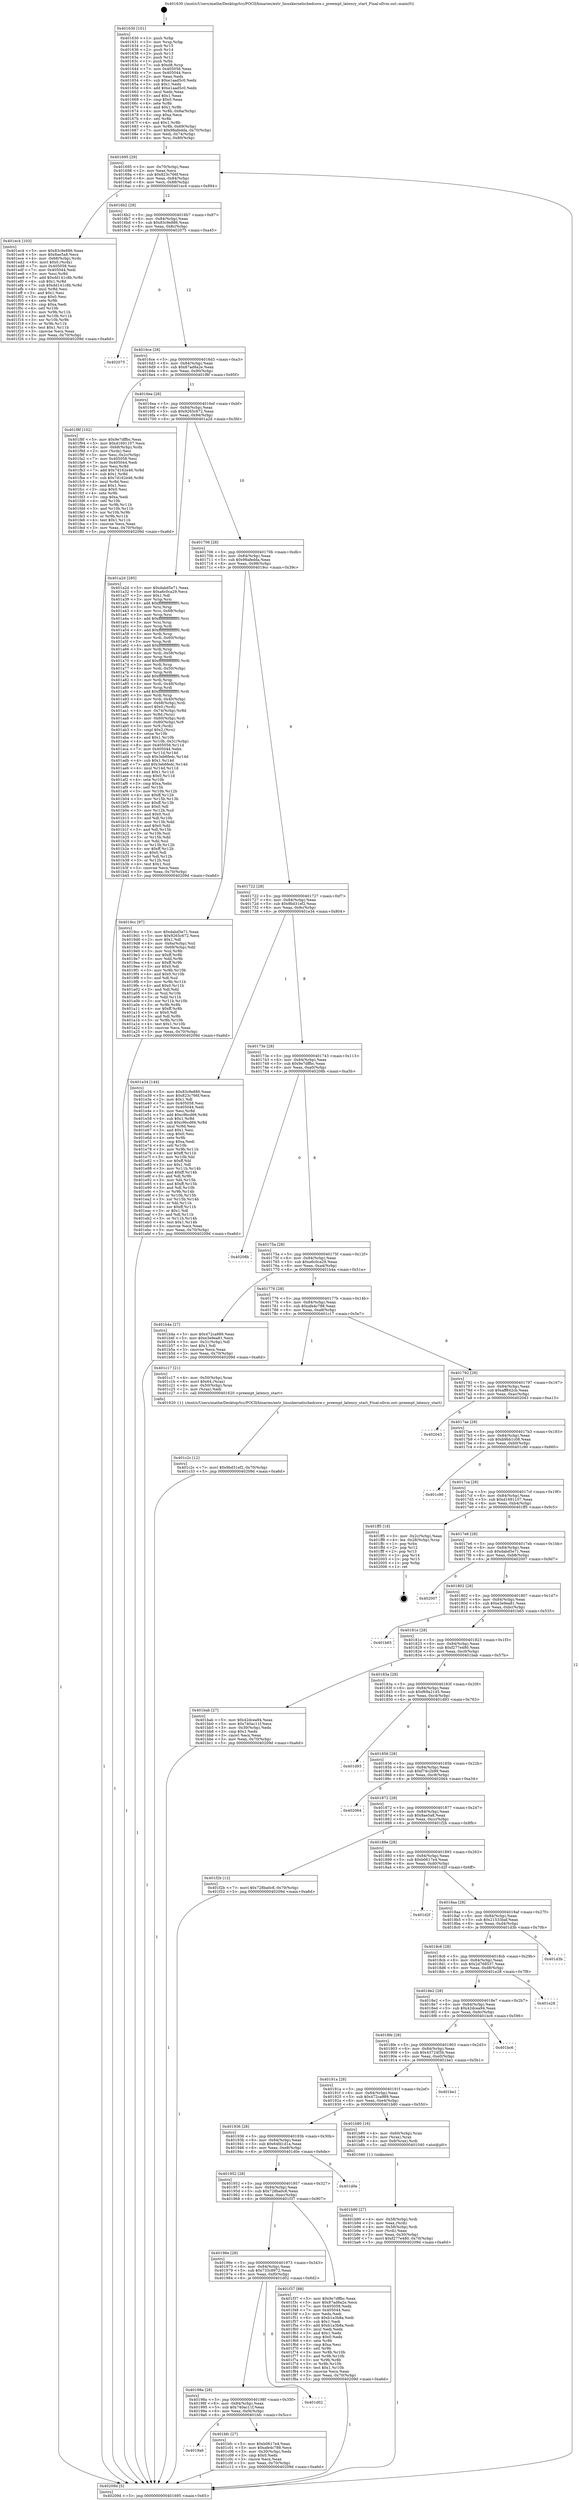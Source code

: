 digraph "0x401630" {
  label = "0x401630 (/mnt/c/Users/mathe/Desktop/tcc/POCII/binaries/extr_linuxkernelschedcore.c_preempt_latency_start_Final-ollvm.out::main(0))"
  labelloc = "t"
  node[shape=record]

  Entry [label="",width=0.3,height=0.3,shape=circle,fillcolor=black,style=filled]
  "0x401695" [label="{
     0x401695 [29]\l
     | [instrs]\l
     &nbsp;&nbsp;0x401695 \<+3\>: mov -0x70(%rbp),%eax\l
     &nbsp;&nbsp;0x401698 \<+2\>: mov %eax,%ecx\l
     &nbsp;&nbsp;0x40169a \<+6\>: sub $0x823c766f,%ecx\l
     &nbsp;&nbsp;0x4016a0 \<+6\>: mov %eax,-0x84(%rbp)\l
     &nbsp;&nbsp;0x4016a6 \<+6\>: mov %ecx,-0x88(%rbp)\l
     &nbsp;&nbsp;0x4016ac \<+6\>: je 0000000000401ec4 \<main+0x894\>\l
  }"]
  "0x401ec4" [label="{
     0x401ec4 [103]\l
     | [instrs]\l
     &nbsp;&nbsp;0x401ec4 \<+5\>: mov $0x83c9e886,%eax\l
     &nbsp;&nbsp;0x401ec9 \<+5\>: mov $0x8ae5a8,%ecx\l
     &nbsp;&nbsp;0x401ece \<+4\>: mov -0x68(%rbp),%rdx\l
     &nbsp;&nbsp;0x401ed2 \<+6\>: movl $0x0,(%rdx)\l
     &nbsp;&nbsp;0x401ed8 \<+7\>: mov 0x405058,%esi\l
     &nbsp;&nbsp;0x401edf \<+7\>: mov 0x405044,%edi\l
     &nbsp;&nbsp;0x401ee6 \<+3\>: mov %esi,%r8d\l
     &nbsp;&nbsp;0x401ee9 \<+7\>: add $0xdd141c8b,%r8d\l
     &nbsp;&nbsp;0x401ef0 \<+4\>: sub $0x1,%r8d\l
     &nbsp;&nbsp;0x401ef4 \<+7\>: sub $0xdd141c8b,%r8d\l
     &nbsp;&nbsp;0x401efb \<+4\>: imul %r8d,%esi\l
     &nbsp;&nbsp;0x401eff \<+3\>: and $0x1,%esi\l
     &nbsp;&nbsp;0x401f02 \<+3\>: cmp $0x0,%esi\l
     &nbsp;&nbsp;0x401f05 \<+4\>: sete %r9b\l
     &nbsp;&nbsp;0x401f09 \<+3\>: cmp $0xa,%edi\l
     &nbsp;&nbsp;0x401f0c \<+4\>: setl %r10b\l
     &nbsp;&nbsp;0x401f10 \<+3\>: mov %r9b,%r11b\l
     &nbsp;&nbsp;0x401f13 \<+3\>: and %r10b,%r11b\l
     &nbsp;&nbsp;0x401f16 \<+3\>: xor %r10b,%r9b\l
     &nbsp;&nbsp;0x401f19 \<+3\>: or %r9b,%r11b\l
     &nbsp;&nbsp;0x401f1c \<+4\>: test $0x1,%r11b\l
     &nbsp;&nbsp;0x401f20 \<+3\>: cmovne %ecx,%eax\l
     &nbsp;&nbsp;0x401f23 \<+3\>: mov %eax,-0x70(%rbp)\l
     &nbsp;&nbsp;0x401f26 \<+5\>: jmp 000000000040209d \<main+0xa6d\>\l
  }"]
  "0x4016b2" [label="{
     0x4016b2 [28]\l
     | [instrs]\l
     &nbsp;&nbsp;0x4016b2 \<+5\>: jmp 00000000004016b7 \<main+0x87\>\l
     &nbsp;&nbsp;0x4016b7 \<+6\>: mov -0x84(%rbp),%eax\l
     &nbsp;&nbsp;0x4016bd \<+5\>: sub $0x83c9e886,%eax\l
     &nbsp;&nbsp;0x4016c2 \<+6\>: mov %eax,-0x8c(%rbp)\l
     &nbsp;&nbsp;0x4016c8 \<+6\>: je 0000000000402075 \<main+0xa45\>\l
  }"]
  Exit [label="",width=0.3,height=0.3,shape=circle,fillcolor=black,style=filled,peripheries=2]
  "0x402075" [label="{
     0x402075\l
  }", style=dashed]
  "0x4016ce" [label="{
     0x4016ce [28]\l
     | [instrs]\l
     &nbsp;&nbsp;0x4016ce \<+5\>: jmp 00000000004016d3 \<main+0xa3\>\l
     &nbsp;&nbsp;0x4016d3 \<+6\>: mov -0x84(%rbp),%eax\l
     &nbsp;&nbsp;0x4016d9 \<+5\>: sub $0x87ad8a2e,%eax\l
     &nbsp;&nbsp;0x4016de \<+6\>: mov %eax,-0x90(%rbp)\l
     &nbsp;&nbsp;0x4016e4 \<+6\>: je 0000000000401f8f \<main+0x95f\>\l
  }"]
  "0x401c2c" [label="{
     0x401c2c [12]\l
     | [instrs]\l
     &nbsp;&nbsp;0x401c2c \<+7\>: movl $0x9bd31ef2,-0x70(%rbp)\l
     &nbsp;&nbsp;0x401c33 \<+5\>: jmp 000000000040209d \<main+0xa6d\>\l
  }"]
  "0x401f8f" [label="{
     0x401f8f [102]\l
     | [instrs]\l
     &nbsp;&nbsp;0x401f8f \<+5\>: mov $0x9e7dffbc,%eax\l
     &nbsp;&nbsp;0x401f94 \<+5\>: mov $0xd1691107,%ecx\l
     &nbsp;&nbsp;0x401f99 \<+4\>: mov -0x68(%rbp),%rdx\l
     &nbsp;&nbsp;0x401f9d \<+2\>: mov (%rdx),%esi\l
     &nbsp;&nbsp;0x401f9f \<+3\>: mov %esi,-0x2c(%rbp)\l
     &nbsp;&nbsp;0x401fa2 \<+7\>: mov 0x405058,%esi\l
     &nbsp;&nbsp;0x401fa9 \<+7\>: mov 0x405044,%edi\l
     &nbsp;&nbsp;0x401fb0 \<+3\>: mov %esi,%r8d\l
     &nbsp;&nbsp;0x401fb3 \<+7\>: add $0x7d162e46,%r8d\l
     &nbsp;&nbsp;0x401fba \<+4\>: sub $0x1,%r8d\l
     &nbsp;&nbsp;0x401fbe \<+7\>: sub $0x7d162e46,%r8d\l
     &nbsp;&nbsp;0x401fc5 \<+4\>: imul %r8d,%esi\l
     &nbsp;&nbsp;0x401fc9 \<+3\>: and $0x1,%esi\l
     &nbsp;&nbsp;0x401fcc \<+3\>: cmp $0x0,%esi\l
     &nbsp;&nbsp;0x401fcf \<+4\>: sete %r9b\l
     &nbsp;&nbsp;0x401fd3 \<+3\>: cmp $0xa,%edi\l
     &nbsp;&nbsp;0x401fd6 \<+4\>: setl %r10b\l
     &nbsp;&nbsp;0x401fda \<+3\>: mov %r9b,%r11b\l
     &nbsp;&nbsp;0x401fdd \<+3\>: and %r10b,%r11b\l
     &nbsp;&nbsp;0x401fe0 \<+3\>: xor %r10b,%r9b\l
     &nbsp;&nbsp;0x401fe3 \<+3\>: or %r9b,%r11b\l
     &nbsp;&nbsp;0x401fe6 \<+4\>: test $0x1,%r11b\l
     &nbsp;&nbsp;0x401fea \<+3\>: cmovne %ecx,%eax\l
     &nbsp;&nbsp;0x401fed \<+3\>: mov %eax,-0x70(%rbp)\l
     &nbsp;&nbsp;0x401ff0 \<+5\>: jmp 000000000040209d \<main+0xa6d\>\l
  }"]
  "0x4016ea" [label="{
     0x4016ea [28]\l
     | [instrs]\l
     &nbsp;&nbsp;0x4016ea \<+5\>: jmp 00000000004016ef \<main+0xbf\>\l
     &nbsp;&nbsp;0x4016ef \<+6\>: mov -0x84(%rbp),%eax\l
     &nbsp;&nbsp;0x4016f5 \<+5\>: sub $0x9265c672,%eax\l
     &nbsp;&nbsp;0x4016fa \<+6\>: mov %eax,-0x94(%rbp)\l
     &nbsp;&nbsp;0x401700 \<+6\>: je 0000000000401a2d \<main+0x3fd\>\l
  }"]
  "0x4019a6" [label="{
     0x4019a6\l
  }", style=dashed]
  "0x401a2d" [label="{
     0x401a2d [285]\l
     | [instrs]\l
     &nbsp;&nbsp;0x401a2d \<+5\>: mov $0xdabd5e71,%eax\l
     &nbsp;&nbsp;0x401a32 \<+5\>: mov $0xa6c0ca29,%ecx\l
     &nbsp;&nbsp;0x401a37 \<+2\>: mov $0x1,%dl\l
     &nbsp;&nbsp;0x401a39 \<+3\>: mov %rsp,%rsi\l
     &nbsp;&nbsp;0x401a3c \<+4\>: add $0xfffffffffffffff0,%rsi\l
     &nbsp;&nbsp;0x401a40 \<+3\>: mov %rsi,%rsp\l
     &nbsp;&nbsp;0x401a43 \<+4\>: mov %rsi,-0x68(%rbp)\l
     &nbsp;&nbsp;0x401a47 \<+3\>: mov %rsp,%rsi\l
     &nbsp;&nbsp;0x401a4a \<+4\>: add $0xfffffffffffffff0,%rsi\l
     &nbsp;&nbsp;0x401a4e \<+3\>: mov %rsi,%rsp\l
     &nbsp;&nbsp;0x401a51 \<+3\>: mov %rsp,%rdi\l
     &nbsp;&nbsp;0x401a54 \<+4\>: add $0xfffffffffffffff0,%rdi\l
     &nbsp;&nbsp;0x401a58 \<+3\>: mov %rdi,%rsp\l
     &nbsp;&nbsp;0x401a5b \<+4\>: mov %rdi,-0x60(%rbp)\l
     &nbsp;&nbsp;0x401a5f \<+3\>: mov %rsp,%rdi\l
     &nbsp;&nbsp;0x401a62 \<+4\>: add $0xfffffffffffffff0,%rdi\l
     &nbsp;&nbsp;0x401a66 \<+3\>: mov %rdi,%rsp\l
     &nbsp;&nbsp;0x401a69 \<+4\>: mov %rdi,-0x58(%rbp)\l
     &nbsp;&nbsp;0x401a6d \<+3\>: mov %rsp,%rdi\l
     &nbsp;&nbsp;0x401a70 \<+4\>: add $0xfffffffffffffff0,%rdi\l
     &nbsp;&nbsp;0x401a74 \<+3\>: mov %rdi,%rsp\l
     &nbsp;&nbsp;0x401a77 \<+4\>: mov %rdi,-0x50(%rbp)\l
     &nbsp;&nbsp;0x401a7b \<+3\>: mov %rsp,%rdi\l
     &nbsp;&nbsp;0x401a7e \<+4\>: add $0xfffffffffffffff0,%rdi\l
     &nbsp;&nbsp;0x401a82 \<+3\>: mov %rdi,%rsp\l
     &nbsp;&nbsp;0x401a85 \<+4\>: mov %rdi,-0x48(%rbp)\l
     &nbsp;&nbsp;0x401a89 \<+3\>: mov %rsp,%rdi\l
     &nbsp;&nbsp;0x401a8c \<+4\>: add $0xfffffffffffffff0,%rdi\l
     &nbsp;&nbsp;0x401a90 \<+3\>: mov %rdi,%rsp\l
     &nbsp;&nbsp;0x401a93 \<+4\>: mov %rdi,-0x40(%rbp)\l
     &nbsp;&nbsp;0x401a97 \<+4\>: mov -0x68(%rbp),%rdi\l
     &nbsp;&nbsp;0x401a9b \<+6\>: movl $0x0,(%rdi)\l
     &nbsp;&nbsp;0x401aa1 \<+4\>: mov -0x74(%rbp),%r8d\l
     &nbsp;&nbsp;0x401aa5 \<+3\>: mov %r8d,(%rsi)\l
     &nbsp;&nbsp;0x401aa8 \<+4\>: mov -0x60(%rbp),%rdi\l
     &nbsp;&nbsp;0x401aac \<+4\>: mov -0x80(%rbp),%r9\l
     &nbsp;&nbsp;0x401ab0 \<+3\>: mov %r9,(%rdi)\l
     &nbsp;&nbsp;0x401ab3 \<+3\>: cmpl $0x2,(%rsi)\l
     &nbsp;&nbsp;0x401ab6 \<+4\>: setne %r10b\l
     &nbsp;&nbsp;0x401aba \<+4\>: and $0x1,%r10b\l
     &nbsp;&nbsp;0x401abe \<+4\>: mov %r10b,-0x31(%rbp)\l
     &nbsp;&nbsp;0x401ac2 \<+8\>: mov 0x405058,%r11d\l
     &nbsp;&nbsp;0x401aca \<+7\>: mov 0x405044,%ebx\l
     &nbsp;&nbsp;0x401ad1 \<+3\>: mov %r11d,%r14d\l
     &nbsp;&nbsp;0x401ad4 \<+7\>: sub $0x3eb6fedc,%r14d\l
     &nbsp;&nbsp;0x401adb \<+4\>: sub $0x1,%r14d\l
     &nbsp;&nbsp;0x401adf \<+7\>: add $0x3eb6fedc,%r14d\l
     &nbsp;&nbsp;0x401ae6 \<+4\>: imul %r14d,%r11d\l
     &nbsp;&nbsp;0x401aea \<+4\>: and $0x1,%r11d\l
     &nbsp;&nbsp;0x401aee \<+4\>: cmp $0x0,%r11d\l
     &nbsp;&nbsp;0x401af2 \<+4\>: sete %r10b\l
     &nbsp;&nbsp;0x401af6 \<+3\>: cmp $0xa,%ebx\l
     &nbsp;&nbsp;0x401af9 \<+4\>: setl %r15b\l
     &nbsp;&nbsp;0x401afd \<+3\>: mov %r10b,%r12b\l
     &nbsp;&nbsp;0x401b00 \<+4\>: xor $0xff,%r12b\l
     &nbsp;&nbsp;0x401b04 \<+3\>: mov %r15b,%r13b\l
     &nbsp;&nbsp;0x401b07 \<+4\>: xor $0xff,%r13b\l
     &nbsp;&nbsp;0x401b0b \<+3\>: xor $0x0,%dl\l
     &nbsp;&nbsp;0x401b0e \<+3\>: mov %r12b,%sil\l
     &nbsp;&nbsp;0x401b11 \<+4\>: and $0x0,%sil\l
     &nbsp;&nbsp;0x401b15 \<+3\>: and %dl,%r10b\l
     &nbsp;&nbsp;0x401b18 \<+3\>: mov %r13b,%dil\l
     &nbsp;&nbsp;0x401b1b \<+4\>: and $0x0,%dil\l
     &nbsp;&nbsp;0x401b1f \<+3\>: and %dl,%r15b\l
     &nbsp;&nbsp;0x401b22 \<+3\>: or %r10b,%sil\l
     &nbsp;&nbsp;0x401b25 \<+3\>: or %r15b,%dil\l
     &nbsp;&nbsp;0x401b28 \<+3\>: xor %dil,%sil\l
     &nbsp;&nbsp;0x401b2b \<+3\>: or %r13b,%r12b\l
     &nbsp;&nbsp;0x401b2e \<+4\>: xor $0xff,%r12b\l
     &nbsp;&nbsp;0x401b32 \<+3\>: or $0x0,%dl\l
     &nbsp;&nbsp;0x401b35 \<+3\>: and %dl,%r12b\l
     &nbsp;&nbsp;0x401b38 \<+3\>: or %r12b,%sil\l
     &nbsp;&nbsp;0x401b3b \<+4\>: test $0x1,%sil\l
     &nbsp;&nbsp;0x401b3f \<+3\>: cmovne %ecx,%eax\l
     &nbsp;&nbsp;0x401b42 \<+3\>: mov %eax,-0x70(%rbp)\l
     &nbsp;&nbsp;0x401b45 \<+5\>: jmp 000000000040209d \<main+0xa6d\>\l
  }"]
  "0x401706" [label="{
     0x401706 [28]\l
     | [instrs]\l
     &nbsp;&nbsp;0x401706 \<+5\>: jmp 000000000040170b \<main+0xdb\>\l
     &nbsp;&nbsp;0x40170b \<+6\>: mov -0x84(%rbp),%eax\l
     &nbsp;&nbsp;0x401711 \<+5\>: sub $0x98afedda,%eax\l
     &nbsp;&nbsp;0x401716 \<+6\>: mov %eax,-0x98(%rbp)\l
     &nbsp;&nbsp;0x40171c \<+6\>: je 00000000004019cc \<main+0x39c\>\l
  }"]
  "0x401bfc" [label="{
     0x401bfc [27]\l
     | [instrs]\l
     &nbsp;&nbsp;0x401bfc \<+5\>: mov $0xb0617e4,%eax\l
     &nbsp;&nbsp;0x401c01 \<+5\>: mov $0xafe4c788,%ecx\l
     &nbsp;&nbsp;0x401c06 \<+3\>: mov -0x30(%rbp),%edx\l
     &nbsp;&nbsp;0x401c09 \<+3\>: cmp $0x0,%edx\l
     &nbsp;&nbsp;0x401c0c \<+3\>: cmove %ecx,%eax\l
     &nbsp;&nbsp;0x401c0f \<+3\>: mov %eax,-0x70(%rbp)\l
     &nbsp;&nbsp;0x401c12 \<+5\>: jmp 000000000040209d \<main+0xa6d\>\l
  }"]
  "0x4019cc" [label="{
     0x4019cc [97]\l
     | [instrs]\l
     &nbsp;&nbsp;0x4019cc \<+5\>: mov $0xdabd5e71,%eax\l
     &nbsp;&nbsp;0x4019d1 \<+5\>: mov $0x9265c672,%ecx\l
     &nbsp;&nbsp;0x4019d6 \<+2\>: mov $0x1,%dl\l
     &nbsp;&nbsp;0x4019d8 \<+4\>: mov -0x6a(%rbp),%sil\l
     &nbsp;&nbsp;0x4019dc \<+4\>: mov -0x69(%rbp),%dil\l
     &nbsp;&nbsp;0x4019e0 \<+3\>: mov %sil,%r8b\l
     &nbsp;&nbsp;0x4019e3 \<+4\>: xor $0xff,%r8b\l
     &nbsp;&nbsp;0x4019e7 \<+3\>: mov %dil,%r9b\l
     &nbsp;&nbsp;0x4019ea \<+4\>: xor $0xff,%r9b\l
     &nbsp;&nbsp;0x4019ee \<+3\>: xor $0x0,%dl\l
     &nbsp;&nbsp;0x4019f1 \<+3\>: mov %r8b,%r10b\l
     &nbsp;&nbsp;0x4019f4 \<+4\>: and $0x0,%r10b\l
     &nbsp;&nbsp;0x4019f8 \<+3\>: and %dl,%sil\l
     &nbsp;&nbsp;0x4019fb \<+3\>: mov %r9b,%r11b\l
     &nbsp;&nbsp;0x4019fe \<+4\>: and $0x0,%r11b\l
     &nbsp;&nbsp;0x401a02 \<+3\>: and %dl,%dil\l
     &nbsp;&nbsp;0x401a05 \<+3\>: or %sil,%r10b\l
     &nbsp;&nbsp;0x401a08 \<+3\>: or %dil,%r11b\l
     &nbsp;&nbsp;0x401a0b \<+3\>: xor %r11b,%r10b\l
     &nbsp;&nbsp;0x401a0e \<+3\>: or %r9b,%r8b\l
     &nbsp;&nbsp;0x401a11 \<+4\>: xor $0xff,%r8b\l
     &nbsp;&nbsp;0x401a15 \<+3\>: or $0x0,%dl\l
     &nbsp;&nbsp;0x401a18 \<+3\>: and %dl,%r8b\l
     &nbsp;&nbsp;0x401a1b \<+3\>: or %r8b,%r10b\l
     &nbsp;&nbsp;0x401a1e \<+4\>: test $0x1,%r10b\l
     &nbsp;&nbsp;0x401a22 \<+3\>: cmovne %ecx,%eax\l
     &nbsp;&nbsp;0x401a25 \<+3\>: mov %eax,-0x70(%rbp)\l
     &nbsp;&nbsp;0x401a28 \<+5\>: jmp 000000000040209d \<main+0xa6d\>\l
  }"]
  "0x401722" [label="{
     0x401722 [28]\l
     | [instrs]\l
     &nbsp;&nbsp;0x401722 \<+5\>: jmp 0000000000401727 \<main+0xf7\>\l
     &nbsp;&nbsp;0x401727 \<+6\>: mov -0x84(%rbp),%eax\l
     &nbsp;&nbsp;0x40172d \<+5\>: sub $0x9bd31ef2,%eax\l
     &nbsp;&nbsp;0x401732 \<+6\>: mov %eax,-0x9c(%rbp)\l
     &nbsp;&nbsp;0x401738 \<+6\>: je 0000000000401e34 \<main+0x804\>\l
  }"]
  "0x40209d" [label="{
     0x40209d [5]\l
     | [instrs]\l
     &nbsp;&nbsp;0x40209d \<+5\>: jmp 0000000000401695 \<main+0x65\>\l
  }"]
  "0x401630" [label="{
     0x401630 [101]\l
     | [instrs]\l
     &nbsp;&nbsp;0x401630 \<+1\>: push %rbp\l
     &nbsp;&nbsp;0x401631 \<+3\>: mov %rsp,%rbp\l
     &nbsp;&nbsp;0x401634 \<+2\>: push %r15\l
     &nbsp;&nbsp;0x401636 \<+2\>: push %r14\l
     &nbsp;&nbsp;0x401638 \<+2\>: push %r13\l
     &nbsp;&nbsp;0x40163a \<+2\>: push %r12\l
     &nbsp;&nbsp;0x40163c \<+1\>: push %rbx\l
     &nbsp;&nbsp;0x40163d \<+7\>: sub $0xd8,%rsp\l
     &nbsp;&nbsp;0x401644 \<+7\>: mov 0x405058,%eax\l
     &nbsp;&nbsp;0x40164b \<+7\>: mov 0x405044,%ecx\l
     &nbsp;&nbsp;0x401652 \<+2\>: mov %eax,%edx\l
     &nbsp;&nbsp;0x401654 \<+6\>: sub $0xe1aad5c0,%edx\l
     &nbsp;&nbsp;0x40165a \<+3\>: sub $0x1,%edx\l
     &nbsp;&nbsp;0x40165d \<+6\>: add $0xe1aad5c0,%edx\l
     &nbsp;&nbsp;0x401663 \<+3\>: imul %edx,%eax\l
     &nbsp;&nbsp;0x401666 \<+3\>: and $0x1,%eax\l
     &nbsp;&nbsp;0x401669 \<+3\>: cmp $0x0,%eax\l
     &nbsp;&nbsp;0x40166c \<+4\>: sete %r8b\l
     &nbsp;&nbsp;0x401670 \<+4\>: and $0x1,%r8b\l
     &nbsp;&nbsp;0x401674 \<+4\>: mov %r8b,-0x6a(%rbp)\l
     &nbsp;&nbsp;0x401678 \<+3\>: cmp $0xa,%ecx\l
     &nbsp;&nbsp;0x40167b \<+4\>: setl %r8b\l
     &nbsp;&nbsp;0x40167f \<+4\>: and $0x1,%r8b\l
     &nbsp;&nbsp;0x401683 \<+4\>: mov %r8b,-0x69(%rbp)\l
     &nbsp;&nbsp;0x401687 \<+7\>: movl $0x98afedda,-0x70(%rbp)\l
     &nbsp;&nbsp;0x40168e \<+3\>: mov %edi,-0x74(%rbp)\l
     &nbsp;&nbsp;0x401691 \<+4\>: mov %rsi,-0x80(%rbp)\l
  }"]
  "0x40198a" [label="{
     0x40198a [28]\l
     | [instrs]\l
     &nbsp;&nbsp;0x40198a \<+5\>: jmp 000000000040198f \<main+0x35f\>\l
     &nbsp;&nbsp;0x40198f \<+6\>: mov -0x84(%rbp),%eax\l
     &nbsp;&nbsp;0x401995 \<+5\>: sub $0x740ac11f,%eax\l
     &nbsp;&nbsp;0x40199a \<+6\>: mov %eax,-0xf4(%rbp)\l
     &nbsp;&nbsp;0x4019a0 \<+6\>: je 0000000000401bfc \<main+0x5cc\>\l
  }"]
  "0x401d02" [label="{
     0x401d02\l
  }", style=dashed]
  "0x401e34" [label="{
     0x401e34 [144]\l
     | [instrs]\l
     &nbsp;&nbsp;0x401e34 \<+5\>: mov $0x83c9e886,%eax\l
     &nbsp;&nbsp;0x401e39 \<+5\>: mov $0x823c766f,%ecx\l
     &nbsp;&nbsp;0x401e3e \<+2\>: mov $0x1,%dl\l
     &nbsp;&nbsp;0x401e40 \<+7\>: mov 0x405058,%esi\l
     &nbsp;&nbsp;0x401e47 \<+7\>: mov 0x405044,%edi\l
     &nbsp;&nbsp;0x401e4e \<+3\>: mov %esi,%r8d\l
     &nbsp;&nbsp;0x401e51 \<+7\>: add $0xc9bcd66,%r8d\l
     &nbsp;&nbsp;0x401e58 \<+4\>: sub $0x1,%r8d\l
     &nbsp;&nbsp;0x401e5c \<+7\>: sub $0xc9bcd66,%r8d\l
     &nbsp;&nbsp;0x401e63 \<+4\>: imul %r8d,%esi\l
     &nbsp;&nbsp;0x401e67 \<+3\>: and $0x1,%esi\l
     &nbsp;&nbsp;0x401e6a \<+3\>: cmp $0x0,%esi\l
     &nbsp;&nbsp;0x401e6d \<+4\>: sete %r9b\l
     &nbsp;&nbsp;0x401e71 \<+3\>: cmp $0xa,%edi\l
     &nbsp;&nbsp;0x401e74 \<+4\>: setl %r10b\l
     &nbsp;&nbsp;0x401e78 \<+3\>: mov %r9b,%r11b\l
     &nbsp;&nbsp;0x401e7b \<+4\>: xor $0xff,%r11b\l
     &nbsp;&nbsp;0x401e7f \<+3\>: mov %r10b,%bl\l
     &nbsp;&nbsp;0x401e82 \<+3\>: xor $0xff,%bl\l
     &nbsp;&nbsp;0x401e85 \<+3\>: xor $0x1,%dl\l
     &nbsp;&nbsp;0x401e88 \<+3\>: mov %r11b,%r14b\l
     &nbsp;&nbsp;0x401e8b \<+4\>: and $0xff,%r14b\l
     &nbsp;&nbsp;0x401e8f \<+3\>: and %dl,%r9b\l
     &nbsp;&nbsp;0x401e92 \<+3\>: mov %bl,%r15b\l
     &nbsp;&nbsp;0x401e95 \<+4\>: and $0xff,%r15b\l
     &nbsp;&nbsp;0x401e99 \<+3\>: and %dl,%r10b\l
     &nbsp;&nbsp;0x401e9c \<+3\>: or %r9b,%r14b\l
     &nbsp;&nbsp;0x401e9f \<+3\>: or %r10b,%r15b\l
     &nbsp;&nbsp;0x401ea2 \<+3\>: xor %r15b,%r14b\l
     &nbsp;&nbsp;0x401ea5 \<+3\>: or %bl,%r11b\l
     &nbsp;&nbsp;0x401ea8 \<+4\>: xor $0xff,%r11b\l
     &nbsp;&nbsp;0x401eac \<+3\>: or $0x1,%dl\l
     &nbsp;&nbsp;0x401eaf \<+3\>: and %dl,%r11b\l
     &nbsp;&nbsp;0x401eb2 \<+3\>: or %r11b,%r14b\l
     &nbsp;&nbsp;0x401eb5 \<+4\>: test $0x1,%r14b\l
     &nbsp;&nbsp;0x401eb9 \<+3\>: cmovne %ecx,%eax\l
     &nbsp;&nbsp;0x401ebc \<+3\>: mov %eax,-0x70(%rbp)\l
     &nbsp;&nbsp;0x401ebf \<+5\>: jmp 000000000040209d \<main+0xa6d\>\l
  }"]
  "0x40173e" [label="{
     0x40173e [28]\l
     | [instrs]\l
     &nbsp;&nbsp;0x40173e \<+5\>: jmp 0000000000401743 \<main+0x113\>\l
     &nbsp;&nbsp;0x401743 \<+6\>: mov -0x84(%rbp),%eax\l
     &nbsp;&nbsp;0x401749 \<+5\>: sub $0x9e7dffbc,%eax\l
     &nbsp;&nbsp;0x40174e \<+6\>: mov %eax,-0xa0(%rbp)\l
     &nbsp;&nbsp;0x401754 \<+6\>: je 000000000040208b \<main+0xa5b\>\l
  }"]
  "0x40196e" [label="{
     0x40196e [28]\l
     | [instrs]\l
     &nbsp;&nbsp;0x40196e \<+5\>: jmp 0000000000401973 \<main+0x343\>\l
     &nbsp;&nbsp;0x401973 \<+6\>: mov -0x84(%rbp),%eax\l
     &nbsp;&nbsp;0x401979 \<+5\>: sub $0x733c8972,%eax\l
     &nbsp;&nbsp;0x40197e \<+6\>: mov %eax,-0xf0(%rbp)\l
     &nbsp;&nbsp;0x401984 \<+6\>: je 0000000000401d02 \<main+0x6d2\>\l
  }"]
  "0x40208b" [label="{
     0x40208b\l
  }", style=dashed]
  "0x40175a" [label="{
     0x40175a [28]\l
     | [instrs]\l
     &nbsp;&nbsp;0x40175a \<+5\>: jmp 000000000040175f \<main+0x12f\>\l
     &nbsp;&nbsp;0x40175f \<+6\>: mov -0x84(%rbp),%eax\l
     &nbsp;&nbsp;0x401765 \<+5\>: sub $0xa6c0ca29,%eax\l
     &nbsp;&nbsp;0x40176a \<+6\>: mov %eax,-0xa4(%rbp)\l
     &nbsp;&nbsp;0x401770 \<+6\>: je 0000000000401b4a \<main+0x51a\>\l
  }"]
  "0x401f37" [label="{
     0x401f37 [88]\l
     | [instrs]\l
     &nbsp;&nbsp;0x401f37 \<+5\>: mov $0x9e7dffbc,%eax\l
     &nbsp;&nbsp;0x401f3c \<+5\>: mov $0x87ad8a2e,%ecx\l
     &nbsp;&nbsp;0x401f41 \<+7\>: mov 0x405058,%edx\l
     &nbsp;&nbsp;0x401f48 \<+7\>: mov 0x405044,%esi\l
     &nbsp;&nbsp;0x401f4f \<+2\>: mov %edx,%edi\l
     &nbsp;&nbsp;0x401f51 \<+6\>: sub $0xb1a3b8a,%edi\l
     &nbsp;&nbsp;0x401f57 \<+3\>: sub $0x1,%edi\l
     &nbsp;&nbsp;0x401f5a \<+6\>: add $0xb1a3b8a,%edi\l
     &nbsp;&nbsp;0x401f60 \<+3\>: imul %edi,%edx\l
     &nbsp;&nbsp;0x401f63 \<+3\>: and $0x1,%edx\l
     &nbsp;&nbsp;0x401f66 \<+3\>: cmp $0x0,%edx\l
     &nbsp;&nbsp;0x401f69 \<+4\>: sete %r8b\l
     &nbsp;&nbsp;0x401f6d \<+3\>: cmp $0xa,%esi\l
     &nbsp;&nbsp;0x401f70 \<+4\>: setl %r9b\l
     &nbsp;&nbsp;0x401f74 \<+3\>: mov %r8b,%r10b\l
     &nbsp;&nbsp;0x401f77 \<+3\>: and %r9b,%r10b\l
     &nbsp;&nbsp;0x401f7a \<+3\>: xor %r9b,%r8b\l
     &nbsp;&nbsp;0x401f7d \<+3\>: or %r8b,%r10b\l
     &nbsp;&nbsp;0x401f80 \<+4\>: test $0x1,%r10b\l
     &nbsp;&nbsp;0x401f84 \<+3\>: cmovne %ecx,%eax\l
     &nbsp;&nbsp;0x401f87 \<+3\>: mov %eax,-0x70(%rbp)\l
     &nbsp;&nbsp;0x401f8a \<+5\>: jmp 000000000040209d \<main+0xa6d\>\l
  }"]
  "0x401b4a" [label="{
     0x401b4a [27]\l
     | [instrs]\l
     &nbsp;&nbsp;0x401b4a \<+5\>: mov $0x472ca989,%eax\l
     &nbsp;&nbsp;0x401b4f \<+5\>: mov $0xe3e9ea81,%ecx\l
     &nbsp;&nbsp;0x401b54 \<+3\>: mov -0x31(%rbp),%dl\l
     &nbsp;&nbsp;0x401b57 \<+3\>: test $0x1,%dl\l
     &nbsp;&nbsp;0x401b5a \<+3\>: cmovne %ecx,%eax\l
     &nbsp;&nbsp;0x401b5d \<+3\>: mov %eax,-0x70(%rbp)\l
     &nbsp;&nbsp;0x401b60 \<+5\>: jmp 000000000040209d \<main+0xa6d\>\l
  }"]
  "0x401776" [label="{
     0x401776 [28]\l
     | [instrs]\l
     &nbsp;&nbsp;0x401776 \<+5\>: jmp 000000000040177b \<main+0x14b\>\l
     &nbsp;&nbsp;0x40177b \<+6\>: mov -0x84(%rbp),%eax\l
     &nbsp;&nbsp;0x401781 \<+5\>: sub $0xafe4c788,%eax\l
     &nbsp;&nbsp;0x401786 \<+6\>: mov %eax,-0xa8(%rbp)\l
     &nbsp;&nbsp;0x40178c \<+6\>: je 0000000000401c17 \<main+0x5e7\>\l
  }"]
  "0x401952" [label="{
     0x401952 [28]\l
     | [instrs]\l
     &nbsp;&nbsp;0x401952 \<+5\>: jmp 0000000000401957 \<main+0x327\>\l
     &nbsp;&nbsp;0x401957 \<+6\>: mov -0x84(%rbp),%eax\l
     &nbsp;&nbsp;0x40195d \<+5\>: sub $0x728ba0c8,%eax\l
     &nbsp;&nbsp;0x401962 \<+6\>: mov %eax,-0xec(%rbp)\l
     &nbsp;&nbsp;0x401968 \<+6\>: je 0000000000401f37 \<main+0x907\>\l
  }"]
  "0x401c17" [label="{
     0x401c17 [21]\l
     | [instrs]\l
     &nbsp;&nbsp;0x401c17 \<+4\>: mov -0x50(%rbp),%rax\l
     &nbsp;&nbsp;0x401c1b \<+6\>: movl $0x64,(%rax)\l
     &nbsp;&nbsp;0x401c21 \<+4\>: mov -0x50(%rbp),%rax\l
     &nbsp;&nbsp;0x401c25 \<+2\>: mov (%rax),%edi\l
     &nbsp;&nbsp;0x401c27 \<+5\>: call 0000000000401620 \<preempt_latency_start\>\l
     | [calls]\l
     &nbsp;&nbsp;0x401620 \{1\} (/mnt/c/Users/mathe/Desktop/tcc/POCII/binaries/extr_linuxkernelschedcore.c_preempt_latency_start_Final-ollvm.out::preempt_latency_start)\l
  }"]
  "0x401792" [label="{
     0x401792 [28]\l
     | [instrs]\l
     &nbsp;&nbsp;0x401792 \<+5\>: jmp 0000000000401797 \<main+0x167\>\l
     &nbsp;&nbsp;0x401797 \<+6\>: mov -0x84(%rbp),%eax\l
     &nbsp;&nbsp;0x40179d \<+5\>: sub $0xaff842cb,%eax\l
     &nbsp;&nbsp;0x4017a2 \<+6\>: mov %eax,-0xac(%rbp)\l
     &nbsp;&nbsp;0x4017a8 \<+6\>: je 0000000000402043 \<main+0xa13\>\l
  }"]
  "0x401d0e" [label="{
     0x401d0e\l
  }", style=dashed]
  "0x402043" [label="{
     0x402043\l
  }", style=dashed]
  "0x4017ae" [label="{
     0x4017ae [28]\l
     | [instrs]\l
     &nbsp;&nbsp;0x4017ae \<+5\>: jmp 00000000004017b3 \<main+0x183\>\l
     &nbsp;&nbsp;0x4017b3 \<+6\>: mov -0x84(%rbp),%eax\l
     &nbsp;&nbsp;0x4017b9 \<+5\>: sub $0xb9bb1c08,%eax\l
     &nbsp;&nbsp;0x4017be \<+6\>: mov %eax,-0xb0(%rbp)\l
     &nbsp;&nbsp;0x4017c4 \<+6\>: je 0000000000401c90 \<main+0x660\>\l
  }"]
  "0x401b90" [label="{
     0x401b90 [27]\l
     | [instrs]\l
     &nbsp;&nbsp;0x401b90 \<+4\>: mov -0x58(%rbp),%rdi\l
     &nbsp;&nbsp;0x401b94 \<+2\>: mov %eax,(%rdi)\l
     &nbsp;&nbsp;0x401b96 \<+4\>: mov -0x58(%rbp),%rdi\l
     &nbsp;&nbsp;0x401b9a \<+2\>: mov (%rdi),%eax\l
     &nbsp;&nbsp;0x401b9c \<+3\>: mov %eax,-0x30(%rbp)\l
     &nbsp;&nbsp;0x401b9f \<+7\>: movl $0xf277e480,-0x70(%rbp)\l
     &nbsp;&nbsp;0x401ba6 \<+5\>: jmp 000000000040209d \<main+0xa6d\>\l
  }"]
  "0x401c90" [label="{
     0x401c90\l
  }", style=dashed]
  "0x4017ca" [label="{
     0x4017ca [28]\l
     | [instrs]\l
     &nbsp;&nbsp;0x4017ca \<+5\>: jmp 00000000004017cf \<main+0x19f\>\l
     &nbsp;&nbsp;0x4017cf \<+6\>: mov -0x84(%rbp),%eax\l
     &nbsp;&nbsp;0x4017d5 \<+5\>: sub $0xd1691107,%eax\l
     &nbsp;&nbsp;0x4017da \<+6\>: mov %eax,-0xb4(%rbp)\l
     &nbsp;&nbsp;0x4017e0 \<+6\>: je 0000000000401ff5 \<main+0x9c5\>\l
  }"]
  "0x401936" [label="{
     0x401936 [28]\l
     | [instrs]\l
     &nbsp;&nbsp;0x401936 \<+5\>: jmp 000000000040193b \<main+0x30b\>\l
     &nbsp;&nbsp;0x40193b \<+6\>: mov -0x84(%rbp),%eax\l
     &nbsp;&nbsp;0x401941 \<+5\>: sub $0x64fd1d1a,%eax\l
     &nbsp;&nbsp;0x401946 \<+6\>: mov %eax,-0xe8(%rbp)\l
     &nbsp;&nbsp;0x40194c \<+6\>: je 0000000000401d0e \<main+0x6de\>\l
  }"]
  "0x401ff5" [label="{
     0x401ff5 [18]\l
     | [instrs]\l
     &nbsp;&nbsp;0x401ff5 \<+3\>: mov -0x2c(%rbp),%eax\l
     &nbsp;&nbsp;0x401ff8 \<+4\>: lea -0x28(%rbp),%rsp\l
     &nbsp;&nbsp;0x401ffc \<+1\>: pop %rbx\l
     &nbsp;&nbsp;0x401ffd \<+2\>: pop %r12\l
     &nbsp;&nbsp;0x401fff \<+2\>: pop %r13\l
     &nbsp;&nbsp;0x402001 \<+2\>: pop %r14\l
     &nbsp;&nbsp;0x402003 \<+2\>: pop %r15\l
     &nbsp;&nbsp;0x402005 \<+1\>: pop %rbp\l
     &nbsp;&nbsp;0x402006 \<+1\>: ret\l
  }"]
  "0x4017e6" [label="{
     0x4017e6 [28]\l
     | [instrs]\l
     &nbsp;&nbsp;0x4017e6 \<+5\>: jmp 00000000004017eb \<main+0x1bb\>\l
     &nbsp;&nbsp;0x4017eb \<+6\>: mov -0x84(%rbp),%eax\l
     &nbsp;&nbsp;0x4017f1 \<+5\>: sub $0xdabd5e71,%eax\l
     &nbsp;&nbsp;0x4017f6 \<+6\>: mov %eax,-0xb8(%rbp)\l
     &nbsp;&nbsp;0x4017fc \<+6\>: je 0000000000402007 \<main+0x9d7\>\l
  }"]
  "0x401b80" [label="{
     0x401b80 [16]\l
     | [instrs]\l
     &nbsp;&nbsp;0x401b80 \<+4\>: mov -0x60(%rbp),%rax\l
     &nbsp;&nbsp;0x401b84 \<+3\>: mov (%rax),%rax\l
     &nbsp;&nbsp;0x401b87 \<+4\>: mov 0x8(%rax),%rdi\l
     &nbsp;&nbsp;0x401b8b \<+5\>: call 0000000000401040 \<atoi@plt\>\l
     | [calls]\l
     &nbsp;&nbsp;0x401040 \{1\} (unknown)\l
  }"]
  "0x402007" [label="{
     0x402007\l
  }", style=dashed]
  "0x401802" [label="{
     0x401802 [28]\l
     | [instrs]\l
     &nbsp;&nbsp;0x401802 \<+5\>: jmp 0000000000401807 \<main+0x1d7\>\l
     &nbsp;&nbsp;0x401807 \<+6\>: mov -0x84(%rbp),%eax\l
     &nbsp;&nbsp;0x40180d \<+5\>: sub $0xe3e9ea81,%eax\l
     &nbsp;&nbsp;0x401812 \<+6\>: mov %eax,-0xbc(%rbp)\l
     &nbsp;&nbsp;0x401818 \<+6\>: je 0000000000401b65 \<main+0x535\>\l
  }"]
  "0x40191a" [label="{
     0x40191a [28]\l
     | [instrs]\l
     &nbsp;&nbsp;0x40191a \<+5\>: jmp 000000000040191f \<main+0x2ef\>\l
     &nbsp;&nbsp;0x40191f \<+6\>: mov -0x84(%rbp),%eax\l
     &nbsp;&nbsp;0x401925 \<+5\>: sub $0x472ca989,%eax\l
     &nbsp;&nbsp;0x40192a \<+6\>: mov %eax,-0xe4(%rbp)\l
     &nbsp;&nbsp;0x401930 \<+6\>: je 0000000000401b80 \<main+0x550\>\l
  }"]
  "0x401b65" [label="{
     0x401b65\l
  }", style=dashed]
  "0x40181e" [label="{
     0x40181e [28]\l
     | [instrs]\l
     &nbsp;&nbsp;0x40181e \<+5\>: jmp 0000000000401823 \<main+0x1f3\>\l
     &nbsp;&nbsp;0x401823 \<+6\>: mov -0x84(%rbp),%eax\l
     &nbsp;&nbsp;0x401829 \<+5\>: sub $0xf277e480,%eax\l
     &nbsp;&nbsp;0x40182e \<+6\>: mov %eax,-0xc0(%rbp)\l
     &nbsp;&nbsp;0x401834 \<+6\>: je 0000000000401bab \<main+0x57b\>\l
  }"]
  "0x401be1" [label="{
     0x401be1\l
  }", style=dashed]
  "0x401bab" [label="{
     0x401bab [27]\l
     | [instrs]\l
     &nbsp;&nbsp;0x401bab \<+5\>: mov $0x42dcea94,%eax\l
     &nbsp;&nbsp;0x401bb0 \<+5\>: mov $0x740ac11f,%ecx\l
     &nbsp;&nbsp;0x401bb5 \<+3\>: mov -0x30(%rbp),%edx\l
     &nbsp;&nbsp;0x401bb8 \<+3\>: cmp $0x1,%edx\l
     &nbsp;&nbsp;0x401bbb \<+3\>: cmovl %ecx,%eax\l
     &nbsp;&nbsp;0x401bbe \<+3\>: mov %eax,-0x70(%rbp)\l
     &nbsp;&nbsp;0x401bc1 \<+5\>: jmp 000000000040209d \<main+0xa6d\>\l
  }"]
  "0x40183a" [label="{
     0x40183a [28]\l
     | [instrs]\l
     &nbsp;&nbsp;0x40183a \<+5\>: jmp 000000000040183f \<main+0x20f\>\l
     &nbsp;&nbsp;0x40183f \<+6\>: mov -0x84(%rbp),%eax\l
     &nbsp;&nbsp;0x401845 \<+5\>: sub $0xf69a2145,%eax\l
     &nbsp;&nbsp;0x40184a \<+6\>: mov %eax,-0xc4(%rbp)\l
     &nbsp;&nbsp;0x401850 \<+6\>: je 0000000000401d93 \<main+0x763\>\l
  }"]
  "0x4018fe" [label="{
     0x4018fe [28]\l
     | [instrs]\l
     &nbsp;&nbsp;0x4018fe \<+5\>: jmp 0000000000401903 \<main+0x2d3\>\l
     &nbsp;&nbsp;0x401903 \<+6\>: mov -0x84(%rbp),%eax\l
     &nbsp;&nbsp;0x401909 \<+5\>: sub $0x43724f3b,%eax\l
     &nbsp;&nbsp;0x40190e \<+6\>: mov %eax,-0xe0(%rbp)\l
     &nbsp;&nbsp;0x401914 \<+6\>: je 0000000000401be1 \<main+0x5b1\>\l
  }"]
  "0x401d93" [label="{
     0x401d93\l
  }", style=dashed]
  "0x401856" [label="{
     0x401856 [28]\l
     | [instrs]\l
     &nbsp;&nbsp;0x401856 \<+5\>: jmp 000000000040185b \<main+0x22b\>\l
     &nbsp;&nbsp;0x40185b \<+6\>: mov -0x84(%rbp),%eax\l
     &nbsp;&nbsp;0x401861 \<+5\>: sub $0xf74c2b99,%eax\l
     &nbsp;&nbsp;0x401866 \<+6\>: mov %eax,-0xc8(%rbp)\l
     &nbsp;&nbsp;0x40186c \<+6\>: je 0000000000402064 \<main+0xa34\>\l
  }"]
  "0x401bc6" [label="{
     0x401bc6\l
  }", style=dashed]
  "0x402064" [label="{
     0x402064\l
  }", style=dashed]
  "0x401872" [label="{
     0x401872 [28]\l
     | [instrs]\l
     &nbsp;&nbsp;0x401872 \<+5\>: jmp 0000000000401877 \<main+0x247\>\l
     &nbsp;&nbsp;0x401877 \<+6\>: mov -0x84(%rbp),%eax\l
     &nbsp;&nbsp;0x40187d \<+5\>: sub $0x8ae5a8,%eax\l
     &nbsp;&nbsp;0x401882 \<+6\>: mov %eax,-0xcc(%rbp)\l
     &nbsp;&nbsp;0x401888 \<+6\>: je 0000000000401f2b \<main+0x8fb\>\l
  }"]
  "0x4018e2" [label="{
     0x4018e2 [28]\l
     | [instrs]\l
     &nbsp;&nbsp;0x4018e2 \<+5\>: jmp 00000000004018e7 \<main+0x2b7\>\l
     &nbsp;&nbsp;0x4018e7 \<+6\>: mov -0x84(%rbp),%eax\l
     &nbsp;&nbsp;0x4018ed \<+5\>: sub $0x42dcea94,%eax\l
     &nbsp;&nbsp;0x4018f2 \<+6\>: mov %eax,-0xdc(%rbp)\l
     &nbsp;&nbsp;0x4018f8 \<+6\>: je 0000000000401bc6 \<main+0x596\>\l
  }"]
  "0x401f2b" [label="{
     0x401f2b [12]\l
     | [instrs]\l
     &nbsp;&nbsp;0x401f2b \<+7\>: movl $0x728ba0c8,-0x70(%rbp)\l
     &nbsp;&nbsp;0x401f32 \<+5\>: jmp 000000000040209d \<main+0xa6d\>\l
  }"]
  "0x40188e" [label="{
     0x40188e [28]\l
     | [instrs]\l
     &nbsp;&nbsp;0x40188e \<+5\>: jmp 0000000000401893 \<main+0x263\>\l
     &nbsp;&nbsp;0x401893 \<+6\>: mov -0x84(%rbp),%eax\l
     &nbsp;&nbsp;0x401899 \<+5\>: sub $0xb0617e4,%eax\l
     &nbsp;&nbsp;0x40189e \<+6\>: mov %eax,-0xd0(%rbp)\l
     &nbsp;&nbsp;0x4018a4 \<+6\>: je 0000000000401d2f \<main+0x6ff\>\l
  }"]
  "0x401e28" [label="{
     0x401e28\l
  }", style=dashed]
  "0x401d2f" [label="{
     0x401d2f\l
  }", style=dashed]
  "0x4018aa" [label="{
     0x4018aa [28]\l
     | [instrs]\l
     &nbsp;&nbsp;0x4018aa \<+5\>: jmp 00000000004018af \<main+0x27f\>\l
     &nbsp;&nbsp;0x4018af \<+6\>: mov -0x84(%rbp),%eax\l
     &nbsp;&nbsp;0x4018b5 \<+5\>: sub $0x21533baf,%eax\l
     &nbsp;&nbsp;0x4018ba \<+6\>: mov %eax,-0xd4(%rbp)\l
     &nbsp;&nbsp;0x4018c0 \<+6\>: je 0000000000401d3b \<main+0x70b\>\l
  }"]
  "0x4018c6" [label="{
     0x4018c6 [28]\l
     | [instrs]\l
     &nbsp;&nbsp;0x4018c6 \<+5\>: jmp 00000000004018cb \<main+0x29b\>\l
     &nbsp;&nbsp;0x4018cb \<+6\>: mov -0x84(%rbp),%eax\l
     &nbsp;&nbsp;0x4018d1 \<+5\>: sub $0x2d768537,%eax\l
     &nbsp;&nbsp;0x4018d6 \<+6\>: mov %eax,-0xd8(%rbp)\l
     &nbsp;&nbsp;0x4018dc \<+6\>: je 0000000000401e28 \<main+0x7f8\>\l
  }"]
  "0x401d3b" [label="{
     0x401d3b\l
  }", style=dashed]
  Entry -> "0x401630" [label=" 1"]
  "0x401695" -> "0x401ec4" [label=" 1"]
  "0x401695" -> "0x4016b2" [label=" 12"]
  "0x401ff5" -> Exit [label=" 1"]
  "0x4016b2" -> "0x402075" [label=" 0"]
  "0x4016b2" -> "0x4016ce" [label=" 12"]
  "0x401f8f" -> "0x40209d" [label=" 1"]
  "0x4016ce" -> "0x401f8f" [label=" 1"]
  "0x4016ce" -> "0x4016ea" [label=" 11"]
  "0x401f37" -> "0x40209d" [label=" 1"]
  "0x4016ea" -> "0x401a2d" [label=" 1"]
  "0x4016ea" -> "0x401706" [label=" 10"]
  "0x401f2b" -> "0x40209d" [label=" 1"]
  "0x401706" -> "0x4019cc" [label=" 1"]
  "0x401706" -> "0x401722" [label=" 9"]
  "0x4019cc" -> "0x40209d" [label=" 1"]
  "0x401630" -> "0x401695" [label=" 1"]
  "0x40209d" -> "0x401695" [label=" 12"]
  "0x401ec4" -> "0x40209d" [label=" 1"]
  "0x401a2d" -> "0x40209d" [label=" 1"]
  "0x401c2c" -> "0x40209d" [label=" 1"]
  "0x401722" -> "0x401e34" [label=" 1"]
  "0x401722" -> "0x40173e" [label=" 8"]
  "0x401c17" -> "0x401c2c" [label=" 1"]
  "0x40173e" -> "0x40208b" [label=" 0"]
  "0x40173e" -> "0x40175a" [label=" 8"]
  "0x40198a" -> "0x4019a6" [label=" 0"]
  "0x40175a" -> "0x401b4a" [label=" 1"]
  "0x40175a" -> "0x401776" [label=" 7"]
  "0x401b4a" -> "0x40209d" [label=" 1"]
  "0x40198a" -> "0x401bfc" [label=" 1"]
  "0x401776" -> "0x401c17" [label=" 1"]
  "0x401776" -> "0x401792" [label=" 6"]
  "0x40196e" -> "0x40198a" [label=" 1"]
  "0x401792" -> "0x402043" [label=" 0"]
  "0x401792" -> "0x4017ae" [label=" 6"]
  "0x40196e" -> "0x401d02" [label=" 0"]
  "0x4017ae" -> "0x401c90" [label=" 0"]
  "0x4017ae" -> "0x4017ca" [label=" 6"]
  "0x401952" -> "0x40196e" [label=" 1"]
  "0x4017ca" -> "0x401ff5" [label=" 1"]
  "0x4017ca" -> "0x4017e6" [label=" 5"]
  "0x401952" -> "0x401f37" [label=" 1"]
  "0x4017e6" -> "0x402007" [label=" 0"]
  "0x4017e6" -> "0x401802" [label=" 5"]
  "0x401e34" -> "0x40209d" [label=" 1"]
  "0x401802" -> "0x401b65" [label=" 0"]
  "0x401802" -> "0x40181e" [label=" 5"]
  "0x401936" -> "0x401d0e" [label=" 0"]
  "0x40181e" -> "0x401bab" [label=" 1"]
  "0x40181e" -> "0x40183a" [label=" 4"]
  "0x401bfc" -> "0x40209d" [label=" 1"]
  "0x40183a" -> "0x401d93" [label=" 0"]
  "0x40183a" -> "0x401856" [label=" 4"]
  "0x401b90" -> "0x40209d" [label=" 1"]
  "0x401856" -> "0x402064" [label=" 0"]
  "0x401856" -> "0x401872" [label=" 4"]
  "0x401b80" -> "0x401b90" [label=" 1"]
  "0x401872" -> "0x401f2b" [label=" 1"]
  "0x401872" -> "0x40188e" [label=" 3"]
  "0x40191a" -> "0x401b80" [label=" 1"]
  "0x40188e" -> "0x401d2f" [label=" 0"]
  "0x40188e" -> "0x4018aa" [label=" 3"]
  "0x401936" -> "0x401952" [label=" 2"]
  "0x4018aa" -> "0x401d3b" [label=" 0"]
  "0x4018aa" -> "0x4018c6" [label=" 3"]
  "0x4018fe" -> "0x40191a" [label=" 3"]
  "0x4018c6" -> "0x401e28" [label=" 0"]
  "0x4018c6" -> "0x4018e2" [label=" 3"]
  "0x40191a" -> "0x401936" [label=" 2"]
  "0x4018e2" -> "0x401bc6" [label=" 0"]
  "0x4018e2" -> "0x4018fe" [label=" 3"]
  "0x401bab" -> "0x40209d" [label=" 1"]
  "0x4018fe" -> "0x401be1" [label=" 0"]
}
